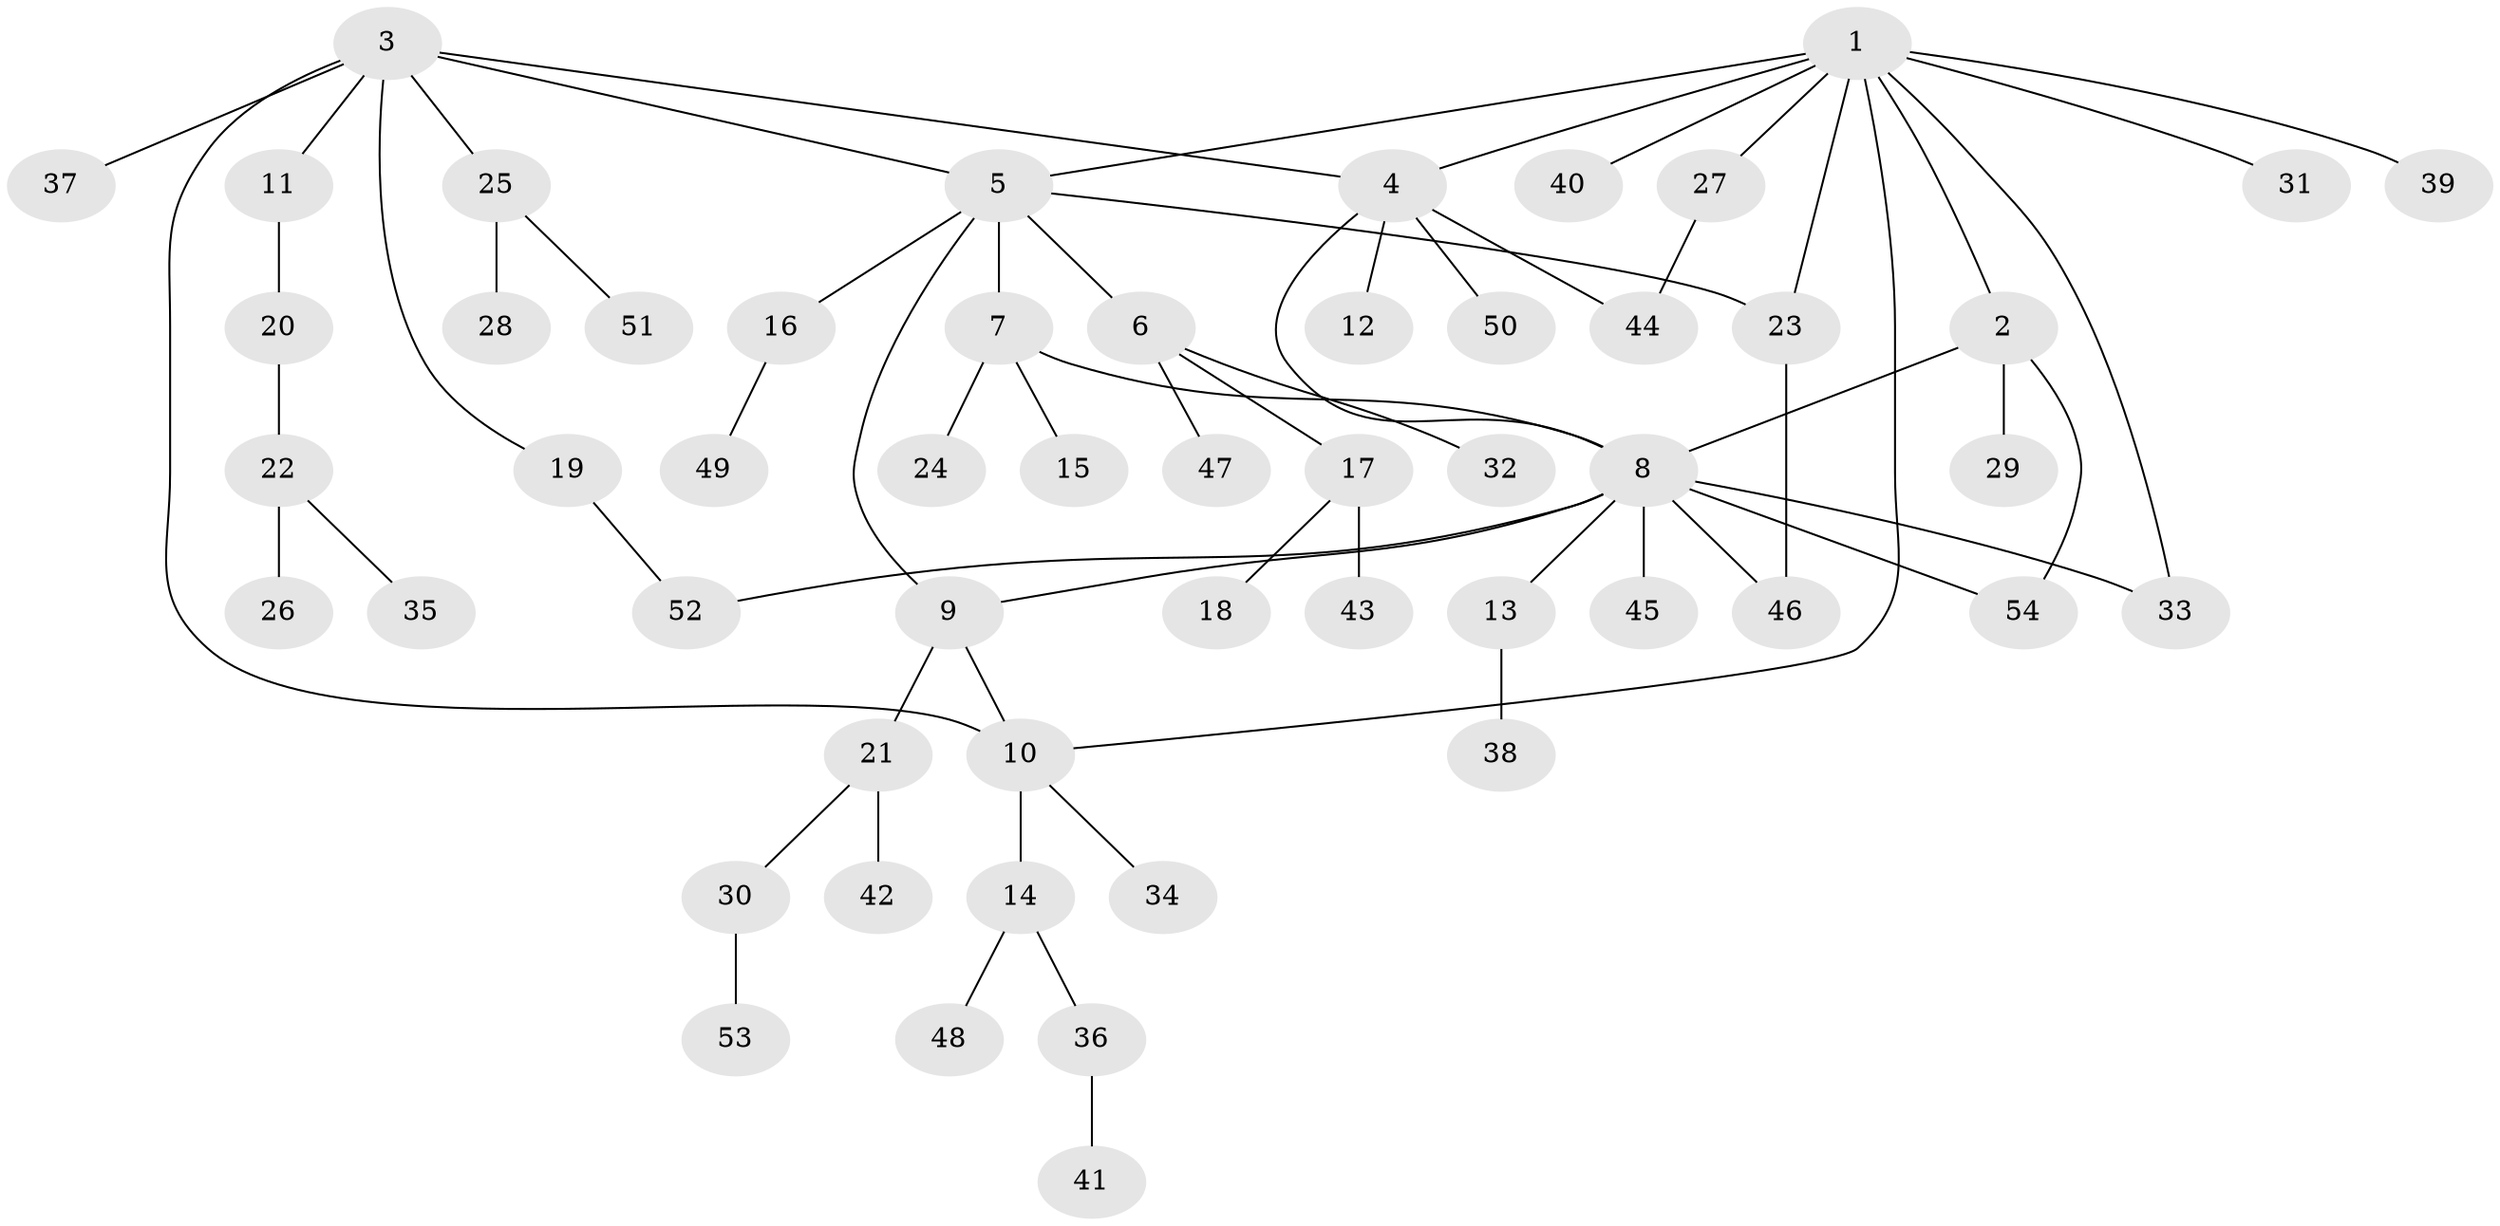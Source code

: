 // coarse degree distribution, {2: 0.30303030303030304, 9: 0.06060606060606061, 3: 0.12121212121212122, 1: 0.3939393939393939, 5: 0.030303030303030304, 4: 0.030303030303030304, 6: 0.030303030303030304, 8: 0.030303030303030304}
// Generated by graph-tools (version 1.1) at 2025/37/03/04/25 23:37:49]
// undirected, 54 vertices, 65 edges
graph export_dot {
  node [color=gray90,style=filled];
  1;
  2;
  3;
  4;
  5;
  6;
  7;
  8;
  9;
  10;
  11;
  12;
  13;
  14;
  15;
  16;
  17;
  18;
  19;
  20;
  21;
  22;
  23;
  24;
  25;
  26;
  27;
  28;
  29;
  30;
  31;
  32;
  33;
  34;
  35;
  36;
  37;
  38;
  39;
  40;
  41;
  42;
  43;
  44;
  45;
  46;
  47;
  48;
  49;
  50;
  51;
  52;
  53;
  54;
  1 -- 2;
  1 -- 4;
  1 -- 5;
  1 -- 10;
  1 -- 23;
  1 -- 27;
  1 -- 31;
  1 -- 33;
  1 -- 39;
  1 -- 40;
  2 -- 8;
  2 -- 29;
  2 -- 54;
  3 -- 4;
  3 -- 5;
  3 -- 10;
  3 -- 11;
  3 -- 19;
  3 -- 25;
  3 -- 37;
  4 -- 8;
  4 -- 12;
  4 -- 44;
  4 -- 50;
  5 -- 6;
  5 -- 7;
  5 -- 9;
  5 -- 16;
  5 -- 23;
  6 -- 17;
  6 -- 32;
  6 -- 47;
  7 -- 8;
  7 -- 15;
  7 -- 24;
  8 -- 9;
  8 -- 13;
  8 -- 33;
  8 -- 45;
  8 -- 46;
  8 -- 52;
  8 -- 54;
  9 -- 10;
  9 -- 21;
  10 -- 14;
  10 -- 34;
  11 -- 20;
  13 -- 38;
  14 -- 36;
  14 -- 48;
  16 -- 49;
  17 -- 18;
  17 -- 43;
  19 -- 52;
  20 -- 22;
  21 -- 30;
  21 -- 42;
  22 -- 26;
  22 -- 35;
  23 -- 46;
  25 -- 28;
  25 -- 51;
  27 -- 44;
  30 -- 53;
  36 -- 41;
}
